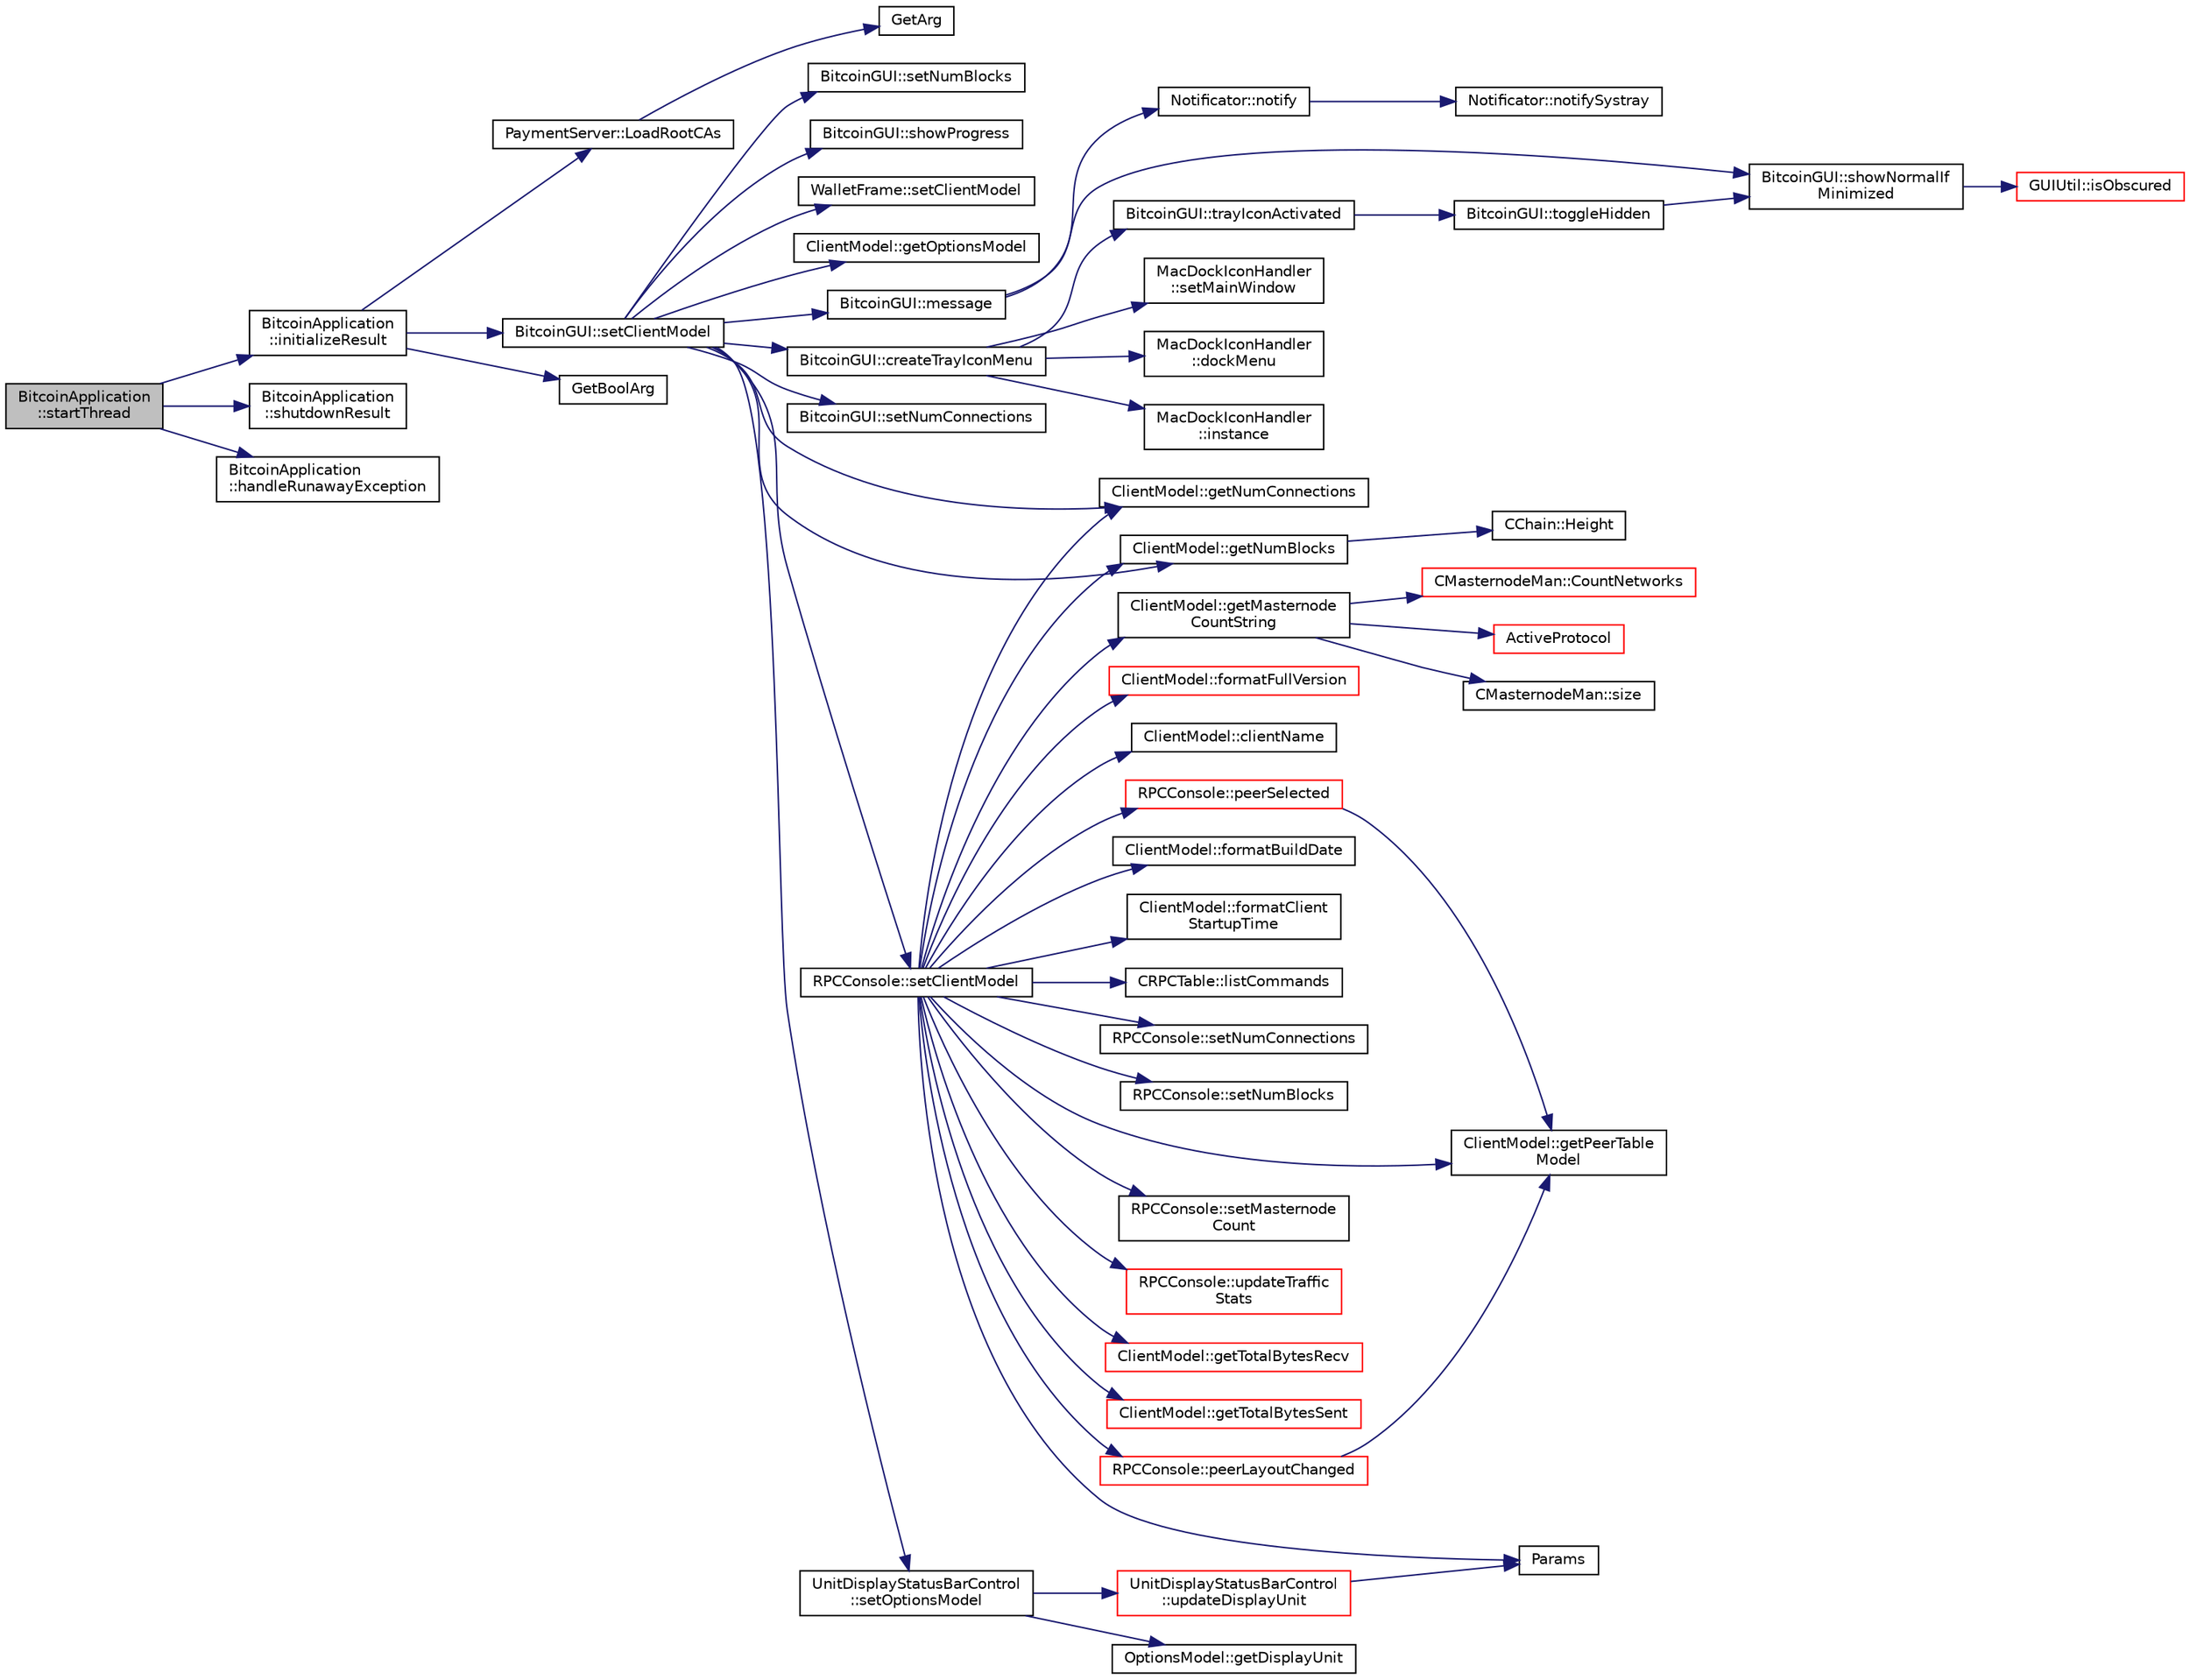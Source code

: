 digraph "BitcoinApplication::startThread"
{
  edge [fontname="Helvetica",fontsize="10",labelfontname="Helvetica",labelfontsize="10"];
  node [fontname="Helvetica",fontsize="10",shape=record];
  rankdir="LR";
  Node317 [label="BitcoinApplication\l::startThread",height=0.2,width=0.4,color="black", fillcolor="grey75", style="filled", fontcolor="black"];
  Node317 -> Node318 [color="midnightblue",fontsize="10",style="solid",fontname="Helvetica"];
  Node318 [label="BitcoinApplication\l::initializeResult",height=0.2,width=0.4,color="black", fillcolor="white", style="filled",URL="$class_bitcoin_application.html#aceb08b4063e4fb264cf11cf7f9edd969"];
  Node318 -> Node319 [color="midnightblue",fontsize="10",style="solid",fontname="Helvetica"];
  Node319 [label="PaymentServer::LoadRootCAs",height=0.2,width=0.4,color="black", fillcolor="white", style="filled",URL="$class_payment_server.html#a7371f1dd4896d83274f8784b42f288eb"];
  Node319 -> Node320 [color="midnightblue",fontsize="10",style="solid",fontname="Helvetica"];
  Node320 [label="GetArg",height=0.2,width=0.4,color="black", fillcolor="white", style="filled",URL="$util_8cpp.html#a24f685720bf40370e5bd2a192ad50cd8",tooltip="Return string argument or default value. "];
  Node318 -> Node321 [color="midnightblue",fontsize="10",style="solid",fontname="Helvetica"];
  Node321 [label="BitcoinGUI::setClientModel",height=0.2,width=0.4,color="black", fillcolor="white", style="filled",URL="$class_bitcoin_g_u_i.html#a99d71e1f8478ab937ce2522c8d3815e3",tooltip="Set the client model. "];
  Node321 -> Node322 [color="midnightblue",fontsize="10",style="solid",fontname="Helvetica"];
  Node322 [label="BitcoinGUI::createTrayIconMenu",height=0.2,width=0.4,color="black", fillcolor="white", style="filled",URL="$class_bitcoin_g_u_i.html#a6373ff0bd56c1c633f3a3dc2f34af884",tooltip="Create system tray menu (or setup the dock menu) "];
  Node322 -> Node323 [color="midnightblue",fontsize="10",style="solid",fontname="Helvetica"];
  Node323 [label="BitcoinGUI::trayIconActivated",height=0.2,width=0.4,color="black", fillcolor="white", style="filled",URL="$class_bitcoin_g_u_i.html#ae753f1d521f7c17804419f6a9054738b",tooltip="Handle tray icon clicked. "];
  Node323 -> Node324 [color="midnightblue",fontsize="10",style="solid",fontname="Helvetica"];
  Node324 [label="BitcoinGUI::toggleHidden",height=0.2,width=0.4,color="black", fillcolor="white", style="filled",URL="$class_bitcoin_g_u_i.html#a6ca9ded69ab510195ff04fe7f5754ff5",tooltip="Simply calls showNormalIfMinimized(true) for use in SLOT() macro. "];
  Node324 -> Node325 [color="midnightblue",fontsize="10",style="solid",fontname="Helvetica"];
  Node325 [label="BitcoinGUI::showNormalIf\lMinimized",height=0.2,width=0.4,color="black", fillcolor="white", style="filled",URL="$class_bitcoin_g_u_i.html#a0aed98ed2a278a2effdd9a4b34ba8620",tooltip="Show window if hidden, unminimize when minimized, rise when obscured or show if hidden and fToggleHid..."];
  Node325 -> Node326 [color="midnightblue",fontsize="10",style="solid",fontname="Helvetica"];
  Node326 [label="GUIUtil::isObscured",height=0.2,width=0.4,color="red", fillcolor="white", style="filled",URL="$namespace_g_u_i_util.html#a0b7266e2b8e7de5f5fd1c7ddb9e5b637"];
  Node322 -> Node328 [color="midnightblue",fontsize="10",style="solid",fontname="Helvetica"];
  Node328 [label="MacDockIconHandler\l::instance",height=0.2,width=0.4,color="black", fillcolor="white", style="filled",URL="$class_mac_dock_icon_handler.html#afd3ef7126d0b6ef02eaf85e5455fe6f4"];
  Node322 -> Node329 [color="midnightblue",fontsize="10",style="solid",fontname="Helvetica"];
  Node329 [label="MacDockIconHandler\l::setMainWindow",height=0.2,width=0.4,color="black", fillcolor="white", style="filled",URL="$class_mac_dock_icon_handler.html#a4d2d18c7d56286ea745e349497941293"];
  Node322 -> Node330 [color="midnightblue",fontsize="10",style="solid",fontname="Helvetica"];
  Node330 [label="MacDockIconHandler\l::dockMenu",height=0.2,width=0.4,color="black", fillcolor="white", style="filled",URL="$class_mac_dock_icon_handler.html#a8aff3dc6410687e432f8d9314eba0ab9"];
  Node321 -> Node331 [color="midnightblue",fontsize="10",style="solid",fontname="Helvetica"];
  Node331 [label="BitcoinGUI::setNumConnections",height=0.2,width=0.4,color="black", fillcolor="white", style="filled",URL="$class_bitcoin_g_u_i.html#ae5b9dc62c6a52764a92cfacbe128626f",tooltip="Set number of connections shown in the UI. "];
  Node321 -> Node332 [color="midnightblue",fontsize="10",style="solid",fontname="Helvetica"];
  Node332 [label="ClientModel::getNumConnections",height=0.2,width=0.4,color="black", fillcolor="white", style="filled",URL="$class_client_model.html#ab1a71928e2ff3902e854d301f4cfe6ef",tooltip="Return number of connections, default is in- and outbound (total) "];
  Node321 -> Node333 [color="midnightblue",fontsize="10",style="solid",fontname="Helvetica"];
  Node333 [label="BitcoinGUI::setNumBlocks",height=0.2,width=0.4,color="black", fillcolor="white", style="filled",URL="$class_bitcoin_g_u_i.html#ad9c5016f37aa52562c114527a63a2563",tooltip="Set number of blocks shown in the UI. "];
  Node321 -> Node334 [color="midnightblue",fontsize="10",style="solid",fontname="Helvetica"];
  Node334 [label="ClientModel::getNumBlocks",height=0.2,width=0.4,color="black", fillcolor="white", style="filled",URL="$class_client_model.html#a9af729ddd1220f928d8cb3ef29f06f26"];
  Node334 -> Node335 [color="midnightblue",fontsize="10",style="solid",fontname="Helvetica"];
  Node335 [label="CChain::Height",height=0.2,width=0.4,color="black", fillcolor="white", style="filled",URL="$class_c_chain.html#ad4758bc8872ce065a9579f77c3171d40",tooltip="Return the maximal height in the chain. "];
  Node321 -> Node336 [color="midnightblue",fontsize="10",style="solid",fontname="Helvetica"];
  Node336 [label="BitcoinGUI::message",height=0.2,width=0.4,color="black", fillcolor="white", style="filled",URL="$class_bitcoin_g_u_i.html#abf1d036341d1fb122398b2b78d2734ea",tooltip="Notify the user of an event from the core network or transaction handling code. "];
  Node336 -> Node325 [color="midnightblue",fontsize="10",style="solid",fontname="Helvetica"];
  Node336 -> Node337 [color="midnightblue",fontsize="10",style="solid",fontname="Helvetica"];
  Node337 [label="Notificator::notify",height=0.2,width=0.4,color="black", fillcolor="white", style="filled",URL="$class_notificator.html#ae08e1e7e85ddc4690f307649021f7fdc",tooltip="Show notification message. "];
  Node337 -> Node338 [color="midnightblue",fontsize="10",style="solid",fontname="Helvetica"];
  Node338 [label="Notificator::notifySystray",height=0.2,width=0.4,color="black", fillcolor="white", style="filled",URL="$class_notificator.html#ac48ec94cd02fc4ea80db6c50e24086c1"];
  Node321 -> Node339 [color="midnightblue",fontsize="10",style="solid",fontname="Helvetica"];
  Node339 [label="BitcoinGUI::showProgress",height=0.2,width=0.4,color="black", fillcolor="white", style="filled",URL="$class_bitcoin_g_u_i.html#a89029e61a405a976ba8117d4b38568f0",tooltip="Show progress dialog e.g. "];
  Node321 -> Node340 [color="midnightblue",fontsize="10",style="solid",fontname="Helvetica"];
  Node340 [label="RPCConsole::setClientModel",height=0.2,width=0.4,color="black", fillcolor="white", style="filled",URL="$class_r_p_c_console.html#a355349a33664a07628e9ca22a60f5fa7"];
  Node340 -> Node341 [color="midnightblue",fontsize="10",style="solid",fontname="Helvetica"];
  Node341 [label="RPCConsole::setNumConnections",height=0.2,width=0.4,color="black", fillcolor="white", style="filled",URL="$class_r_p_c_console.html#aa4546cb7812dd35704de8bf09a6ceb60",tooltip="Set number of connections shown in the UI. "];
  Node340 -> Node332 [color="midnightblue",fontsize="10",style="solid",fontname="Helvetica"];
  Node340 -> Node342 [color="midnightblue",fontsize="10",style="solid",fontname="Helvetica"];
  Node342 [label="RPCConsole::setNumBlocks",height=0.2,width=0.4,color="black", fillcolor="white", style="filled",URL="$class_r_p_c_console.html#a98b7e85774a91d77c3b01276bd41bc51",tooltip="Set number of blocks shown in the UI. "];
  Node340 -> Node334 [color="midnightblue",fontsize="10",style="solid",fontname="Helvetica"];
  Node340 -> Node343 [color="midnightblue",fontsize="10",style="solid",fontname="Helvetica"];
  Node343 [label="RPCConsole::setMasternode\lCount",height=0.2,width=0.4,color="black", fillcolor="white", style="filled",URL="$class_r_p_c_console.html#a23a841c2142f7ac49506099334135cf5",tooltip="Set number of masternodes shown in the UI. "];
  Node340 -> Node344 [color="midnightblue",fontsize="10",style="solid",fontname="Helvetica"];
  Node344 [label="ClientModel::getMasternode\lCountString",height=0.2,width=0.4,color="black", fillcolor="white", style="filled",URL="$class_client_model.html#ab8dae86e417c050723fee66420a333ed"];
  Node344 -> Node345 [color="midnightblue",fontsize="10",style="solid",fontname="Helvetica"];
  Node345 [label="CMasternodeMan::CountNetworks",height=0.2,width=0.4,color="red", fillcolor="white", style="filled",URL="$class_c_masternode_man.html#ad9c856855690a334742d7044c7166a2a"];
  Node344 -> Node350 [color="midnightblue",fontsize="10",style="solid",fontname="Helvetica"];
  Node350 [label="ActiveProtocol",height=0.2,width=0.4,color="red", fillcolor="white", style="filled",URL="$main_8cpp.html#a138f84e8c8976fe85712b695c32ee3c7",tooltip="See whether the protocol update is enforced for connected nodes. "];
  Node344 -> Node371 [color="midnightblue",fontsize="10",style="solid",fontname="Helvetica"];
  Node371 [label="CMasternodeMan::size",height=0.2,width=0.4,color="black", fillcolor="white", style="filled",URL="$class_c_masternode_man.html#a794ebfab7b09b51619a14d07306d817e",tooltip="Return the number of (unique) Masternodes. "];
  Node340 -> Node372 [color="midnightblue",fontsize="10",style="solid",fontname="Helvetica"];
  Node372 [label="RPCConsole::updateTraffic\lStats",height=0.2,width=0.4,color="red", fillcolor="white", style="filled",URL="$class_r_p_c_console.html#a41bc6977fc2aab06f408da81dfd2034f",tooltip="update traffic statistics "];
  Node340 -> Node374 [color="midnightblue",fontsize="10",style="solid",fontname="Helvetica"];
  Node374 [label="ClientModel::getTotalBytesRecv",height=0.2,width=0.4,color="red", fillcolor="white", style="filled",URL="$class_client_model.html#a3ecd021e48073debd6dfeb90fdb3e7bd"];
  Node340 -> Node376 [color="midnightblue",fontsize="10",style="solid",fontname="Helvetica"];
  Node376 [label="ClientModel::getTotalBytesSent",height=0.2,width=0.4,color="red", fillcolor="white", style="filled",URL="$class_client_model.html#a53cd536b119e49b0fab9c95d13a247ed"];
  Node340 -> Node378 [color="midnightblue",fontsize="10",style="solid",fontname="Helvetica"];
  Node378 [label="ClientModel::getPeerTable\lModel",height=0.2,width=0.4,color="black", fillcolor="white", style="filled",URL="$class_client_model.html#a643fc112ce94f50ac7187ecdf3c75360"];
  Node340 -> Node379 [color="midnightblue",fontsize="10",style="solid",fontname="Helvetica"];
  Node379 [label="RPCConsole::peerSelected",height=0.2,width=0.4,color="red", fillcolor="white", style="filled",URL="$class_r_p_c_console.html#a2487fa6a90cddcbb17ae4bb13ecc5359",tooltip="Handle selection of peer in peers list. "];
  Node379 -> Node378 [color="midnightblue",fontsize="10",style="solid",fontname="Helvetica"];
  Node340 -> Node386 [color="midnightblue",fontsize="10",style="solid",fontname="Helvetica"];
  Node386 [label="RPCConsole::peerLayoutChanged",height=0.2,width=0.4,color="red", fillcolor="white", style="filled",URL="$class_r_p_c_console.html#af952ebc6484c8f7d1262fa0bceed41bf",tooltip="Handle updated peer information. "];
  Node386 -> Node378 [color="midnightblue",fontsize="10",style="solid",fontname="Helvetica"];
  Node340 -> Node388 [color="midnightblue",fontsize="10",style="solid",fontname="Helvetica"];
  Node388 [label="ClientModel::formatFullVersion",height=0.2,width=0.4,color="red", fillcolor="white", style="filled",URL="$class_client_model.html#ae9448d6f2a7f99467152b17f7044eb12"];
  Node340 -> Node391 [color="midnightblue",fontsize="10",style="solid",fontname="Helvetica"];
  Node391 [label="ClientModel::clientName",height=0.2,width=0.4,color="black", fillcolor="white", style="filled",URL="$class_client_model.html#a3344257e3eccd1d123df143dd9f04a4c"];
  Node340 -> Node392 [color="midnightblue",fontsize="10",style="solid",fontname="Helvetica"];
  Node392 [label="ClientModel::formatBuildDate",height=0.2,width=0.4,color="black", fillcolor="white", style="filled",URL="$class_client_model.html#a48d34d4832a0980e03cbc13e60338c37"];
  Node340 -> Node393 [color="midnightblue",fontsize="10",style="solid",fontname="Helvetica"];
  Node393 [label="ClientModel::formatClient\lStartupTime",height=0.2,width=0.4,color="black", fillcolor="white", style="filled",URL="$class_client_model.html#aae1793d38356a2e8040d9e7dc813b0c1"];
  Node340 -> Node394 [color="midnightblue",fontsize="10",style="solid",fontname="Helvetica"];
  Node394 [label="Params",height=0.2,width=0.4,color="black", fillcolor="white", style="filled",URL="$chainparams_8cpp.html#ace5c5b706d71a324a417dd2db394fd4a",tooltip="Return the currently selected parameters. "];
  Node340 -> Node395 [color="midnightblue",fontsize="10",style="solid",fontname="Helvetica"];
  Node395 [label="CRPCTable::listCommands",height=0.2,width=0.4,color="black", fillcolor="white", style="filled",URL="$class_c_r_p_c_table.html#a7ebce2fd23e8343e42d36a9bcd02de95",tooltip="Returns a list of registered commands. "];
  Node321 -> Node396 [color="midnightblue",fontsize="10",style="solid",fontname="Helvetica"];
  Node396 [label="WalletFrame::setClientModel",height=0.2,width=0.4,color="black", fillcolor="white", style="filled",URL="$class_wallet_frame.html#a72f3a61b1d882a894c65fbf1adc1a954"];
  Node321 -> Node397 [color="midnightblue",fontsize="10",style="solid",fontname="Helvetica"];
  Node397 [label="UnitDisplayStatusBarControl\l::setOptionsModel",height=0.2,width=0.4,color="black", fillcolor="white", style="filled",URL="$class_unit_display_status_bar_control.html#ac8d2a43f66f3f71c7d6926dbd5927066",tooltip="Lets the control know about the Options Model (and its signals) "];
  Node397 -> Node398 [color="midnightblue",fontsize="10",style="solid",fontname="Helvetica"];
  Node398 [label="UnitDisplayStatusBarControl\l::updateDisplayUnit",height=0.2,width=0.4,color="red", fillcolor="white", style="filled",URL="$class_unit_display_status_bar_control.html#a380947f855d0a7ca8c457ad463c359bb",tooltip="When Display Units are changed on OptionsModel it will refresh the display text of the control on the..."];
  Node398 -> Node394 [color="midnightblue",fontsize="10",style="solid",fontname="Helvetica"];
  Node397 -> Node400 [color="midnightblue",fontsize="10",style="solid",fontname="Helvetica"];
  Node400 [label="OptionsModel::getDisplayUnit",height=0.2,width=0.4,color="black", fillcolor="white", style="filled",URL="$class_options_model.html#a3b6e4d4ef42be3aaba315b8cd14f468e"];
  Node321 -> Node401 [color="midnightblue",fontsize="10",style="solid",fontname="Helvetica"];
  Node401 [label="ClientModel::getOptionsModel",height=0.2,width=0.4,color="black", fillcolor="white", style="filled",URL="$class_client_model.html#ae8da1e2eabfbbcc49a7eed821908bdb6"];
  Node318 -> Node402 [color="midnightblue",fontsize="10",style="solid",fontname="Helvetica"];
  Node402 [label="GetBoolArg",height=0.2,width=0.4,color="black", fillcolor="white", style="filled",URL="$util_8cpp.html#a64d956f1dda7f9a80ab5d594532b906d",tooltip="Return boolean argument or default value. "];
  Node317 -> Node403 [color="midnightblue",fontsize="10",style="solid",fontname="Helvetica"];
  Node403 [label="BitcoinApplication\l::shutdownResult",height=0.2,width=0.4,color="black", fillcolor="white", style="filled",URL="$class_bitcoin_application.html#ab5f7ccaede7e0bd417627c03ccbe20e6"];
  Node317 -> Node404 [color="midnightblue",fontsize="10",style="solid",fontname="Helvetica"];
  Node404 [label="BitcoinApplication\l::handleRunawayException",height=0.2,width=0.4,color="black", fillcolor="white", style="filled",URL="$class_bitcoin_application.html#a77999ba9fde6eaaa0f9a0d4313ca3855",tooltip="Handle runaway exceptions. Shows a message box with the problem and quits the program. "];
}
